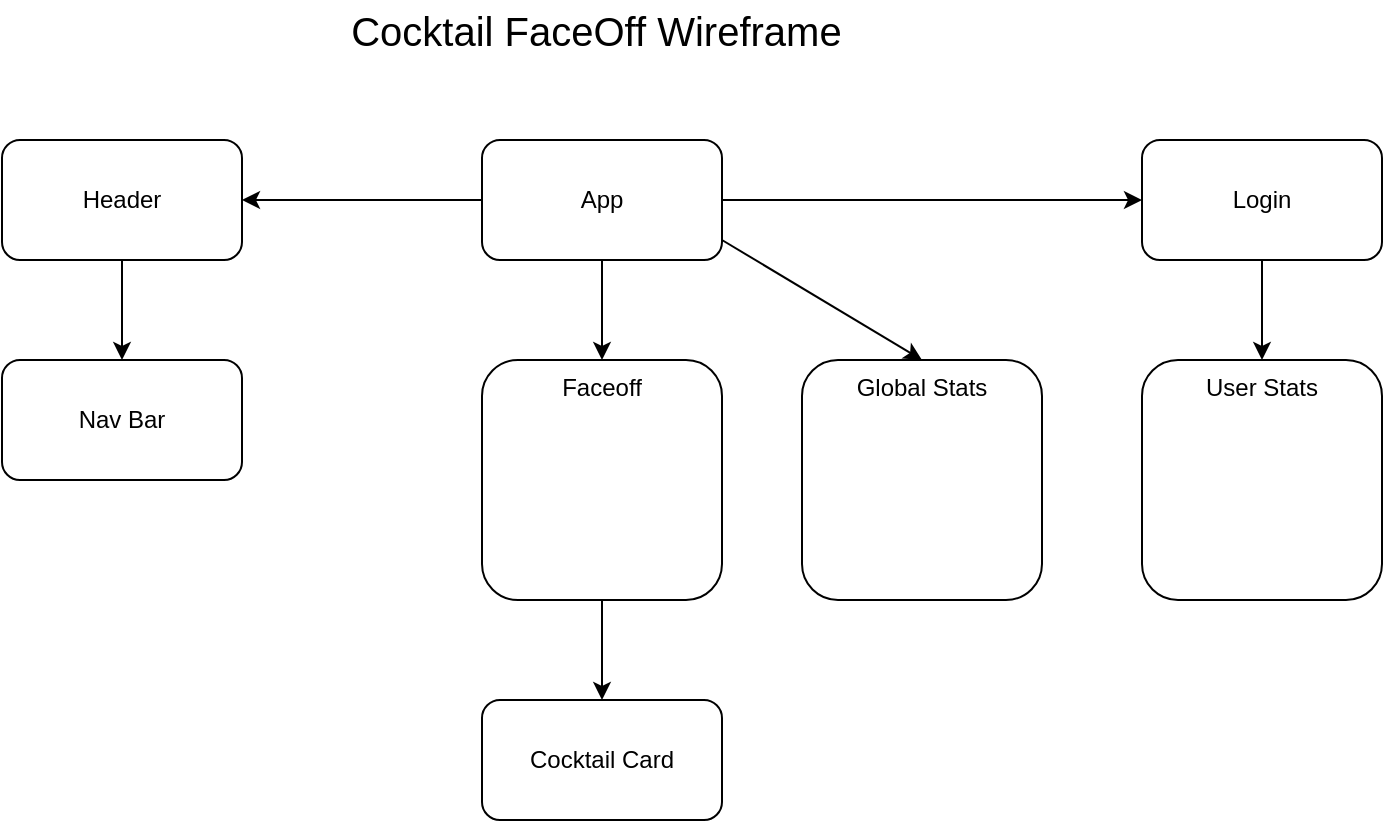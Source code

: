 <mxfile>
    <diagram id="TZVL5MhMtN_JL3FE_O4x" name="Page-1">
        <mxGraphModel dx="548" dy="332" grid="1" gridSize="10" guides="1" tooltips="1" connect="1" arrows="1" fold="1" page="1" pageScale="1" pageWidth="850" pageHeight="1100" math="0" shadow="0">
            <root>
                <mxCell id="0"/>
                <mxCell id="1" parent="0"/>
                <mxCell id="2" value="" style="edgeStyle=none;html=1;exitX=0.5;exitY=1;exitDx=0;exitDy=0;entryX=0.5;entryY=0;entryDx=0;entryDy=0;" parent="1" source="18" target="7" edge="1">
                    <mxGeometry relative="1" as="geometry"/>
                </mxCell>
                <mxCell id="3" value="" style="edgeStyle=none;html=1;" parent="1" source="5" target="9" edge="1">
                    <mxGeometry relative="1" as="geometry"/>
                </mxCell>
                <mxCell id="4" value="" style="edgeStyle=none;html=1;" parent="1" source="5" target="18" edge="1">
                    <mxGeometry relative="1" as="geometry"/>
                </mxCell>
                <mxCell id="5" value="App" style="rounded=1;whiteSpace=wrap;html=1;" parent="1" vertex="1">
                    <mxGeometry x="370" y="90" width="120" height="60" as="geometry"/>
                </mxCell>
                <mxCell id="7" value="User Stats" style="whiteSpace=wrap;html=1;rounded=1;verticalAlign=top;" parent="1" vertex="1">
                    <mxGeometry x="700" y="200" width="120" height="120" as="geometry"/>
                </mxCell>
                <mxCell id="8" value="" style="edgeStyle=none;html=1;" parent="1" source="9" target="10" edge="1">
                    <mxGeometry relative="1" as="geometry"/>
                </mxCell>
                <mxCell id="9" value="&lt;span&gt;Header&lt;/span&gt;" style="whiteSpace=wrap;html=1;rounded=1;" parent="1" vertex="1">
                    <mxGeometry x="130" y="90" width="120" height="60" as="geometry"/>
                </mxCell>
                <mxCell id="10" value="Nav Bar" style="whiteSpace=wrap;html=1;rounded=1;" parent="1" vertex="1">
                    <mxGeometry x="130" y="200" width="120" height="60" as="geometry"/>
                </mxCell>
                <mxCell id="11" value="" style="edgeStyle=none;html=1;" parent="1" source="12" target="17" edge="1">
                    <mxGeometry relative="1" as="geometry"/>
                </mxCell>
                <mxCell id="12" value="Faceoff" style="whiteSpace=wrap;html=1;rounded=1;verticalAlign=top;" parent="1" vertex="1">
                    <mxGeometry x="370" y="200" width="120" height="120" as="geometry"/>
                </mxCell>
                <mxCell id="13" value="" style="endArrow=classic;html=1;entryX=0.5;entryY=0;entryDx=0;entryDy=0;exitX=0.5;exitY=1;exitDx=0;exitDy=0;" parent="1" source="5" target="12" edge="1">
                    <mxGeometry width="50" height="50" relative="1" as="geometry">
                        <mxPoint x="380" y="170" as="sourcePoint"/>
                        <mxPoint x="420" y="210" as="targetPoint"/>
                    </mxGeometry>
                </mxCell>
                <mxCell id="14" style="edgeStyle=none;html=1;exitX=0.75;exitY=1;exitDx=0;exitDy=0;" parent="1" target="12" edge="1">
                    <mxGeometry relative="1" as="geometry">
                        <mxPoint x="430" y="320" as="sourcePoint"/>
                    </mxGeometry>
                </mxCell>
                <mxCell id="17" value="Cocktail Card" style="whiteSpace=wrap;html=1;verticalAlign=middle;rounded=1;" parent="1" vertex="1">
                    <mxGeometry x="370" y="370" width="120" height="60" as="geometry"/>
                </mxCell>
                <mxCell id="18" value="Login" style="whiteSpace=wrap;html=1;rounded=1;" parent="1" vertex="1">
                    <mxGeometry x="700" y="90" width="120" height="60" as="geometry"/>
                </mxCell>
                <mxCell id="19" value="Cocktail FaceOff Wireframe&amp;nbsp;" style="text;html=1;strokeColor=none;fillColor=none;align=center;verticalAlign=middle;whiteSpace=wrap;rounded=0;fontSize=20;" parent="1" vertex="1">
                    <mxGeometry x="240" y="20" width="380" height="30" as="geometry"/>
                </mxCell>
                <mxCell id="20" value="Global Stats" style="whiteSpace=wrap;html=1;rounded=1;verticalAlign=top;" parent="1" vertex="1">
                    <mxGeometry x="530" y="200" width="120" height="120" as="geometry"/>
                </mxCell>
                <mxCell id="21" value="" style="endArrow=classic;html=1;entryX=0.5;entryY=0;entryDx=0;entryDy=0;" parent="1" target="20" edge="1">
                    <mxGeometry width="50" height="50" relative="1" as="geometry">
                        <mxPoint x="490" y="140" as="sourcePoint"/>
                        <mxPoint x="440" y="210" as="targetPoint"/>
                    </mxGeometry>
                </mxCell>
            </root>
        </mxGraphModel>
    </diagram>
</mxfile>